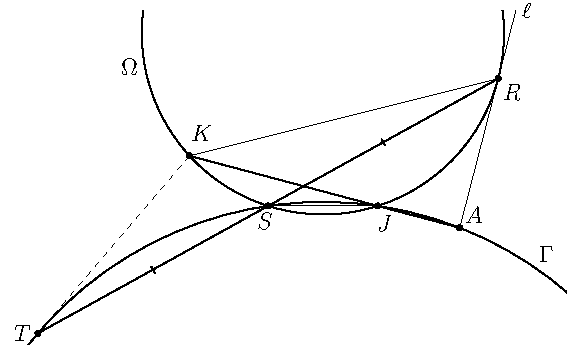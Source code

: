 import geometry;
size(10cm);


triangle t = triangleabc(4, 6, 2.5);
point J  = t.B;
point R  = t.C;
point _S = t.A;

triangle t = triangle(R, J, _S);

point T = -1*R;

circle w = circle(t);

line l = tangents(w, R)[0];

circle G = circle(T, _S, J);

point A = intersectionpoints(G, l)[1];

point K = intersectionpoints(w, line(J, A))[1];

inversion I = inversion(circle(R, sqrt(2)*length(segment(R, _S))));//sqrt(2) * length(segment(R, _S)));

//draw(segment(R, _S), bp+red*1.2);
//draw(circle(R, length(segment(R, _S))), bp+red*1.2);

point Kp = I * K;
point Tp = I * T;
point Sp = I * _S;
point Ap = I * A;
point Jp = I * J;


//draw(circle(I), dashed);
//dot("$Q$", Kp, N*1.3+W);
//dot("$J'$", Jp);
//dot(Tp, linewidth(4)+red);
//dot(Sp, linewidth(4)+green);
//draw(segment(Kp, A), linewidth(0.3));
//draw(I * w, linewidth(0.3));
//draw(line(R, false, J), linewidth(0.3));

//draw(segment(K, Kp), dashed+linewidth(0.3));
//draw(segment(A, T), linewidth(0.3));



//clipdraw(Label("$\gamma$"), circle(Kp, _S, R), dashed+linewidth(0.3));
//draw(I * G, linewidth(5)+blue);
//draw(I * line(K, T), linewidth(5)+orange);
//draw(circle(R, K, T));

//draw
//draw(t);
draw(segment(_S, J), linewidth(0.3));
//draw(segment(_S, J));

clipdraw(Label("$\Omega$", Relative(-0.47), W), w);
clipdraw(Label("$D$", Relative(0.01)), w, invisible);
//draw(arc(G, A, Jp));
clipdraw(Label("$\Gamma$", Relative(0.155), NE), G);
draw(Label("$\ell$", Relative(1), E,  fontsize(10.5)), line(A, false, R), linewidth(0.4));


draw(segment(_S, R), StickIntervalMarker(1, 1, 3.5, linewidth(0.5)));
draw(segment(_S, T), StickIntervalMarker(1, 1, 3.5, linewidth(0.5)));

draw(line(T, K, false), dashed + linewidth(0.4));

draw(segment(A, K));
//draw(segment(Ap, T));

draw(segment(K, R), linewidth(0.3));

dot("$A$", A, NE);
//dot(Label("$K$", UnFill), K, S+W*2);
dot(Label("$K$"), K, N*2+E);

dot("$T$", T, W);
dot(Label("$J$", UnFill), J, S*1.16+E*0.5);
dot("$R$", R, SE);
dot("$S$", _S, S+W*0.2);

//markangle(A, T, R,  Fill(black), n=1, radius=5mm);
//markangle(K, J, _S, Fill(black), n=1, radius=5mm);
//markangle(K, R, _S, Fill(black), n=1, radius=5mm);


addMargins(cm/5, 0);
